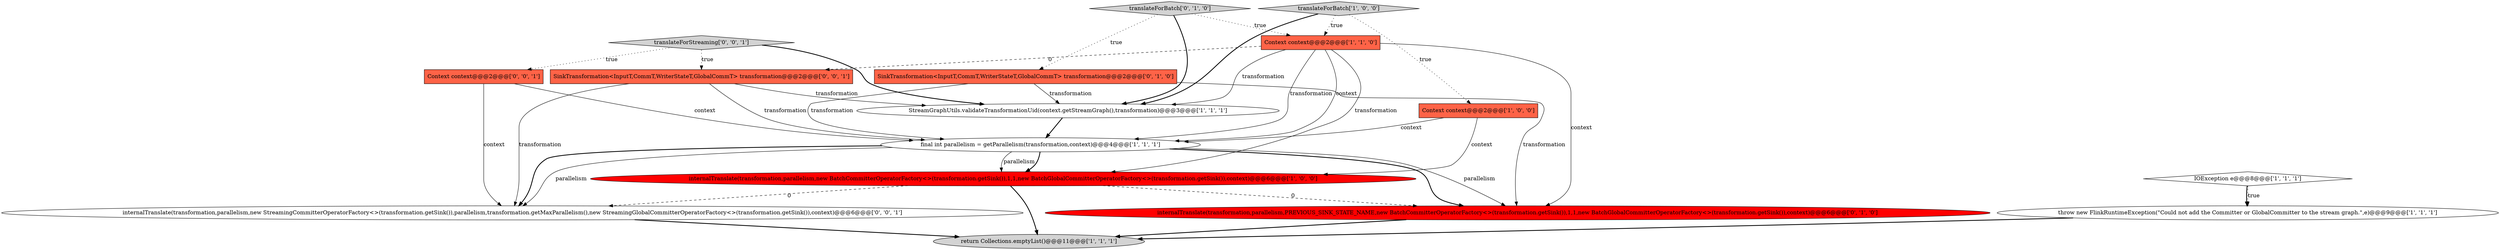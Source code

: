 digraph {
12 [style = filled, label = "Context context@@@2@@@['0', '0', '1']", fillcolor = tomato, shape = box image = "AAA0AAABBB3BBB"];
6 [style = filled, label = "translateForBatch['1', '0', '0']", fillcolor = lightgray, shape = diamond image = "AAA0AAABBB1BBB"];
1 [style = filled, label = "return Collections.emptyList()@@@11@@@['1', '1', '1']", fillcolor = lightgray, shape = ellipse image = "AAA0AAABBB1BBB"];
15 [style = filled, label = "SinkTransformation<InputT,CommT,WriterStateT,GlobalCommT> transformation@@@2@@@['0', '0', '1']", fillcolor = tomato, shape = box image = "AAA0AAABBB3BBB"];
13 [style = filled, label = "translateForStreaming['0', '0', '1']", fillcolor = lightgray, shape = diamond image = "AAA0AAABBB3BBB"];
2 [style = filled, label = "Context context@@@2@@@['1', '0', '0']", fillcolor = tomato, shape = box image = "AAA0AAABBB1BBB"];
5 [style = filled, label = "StreamGraphUtils.validateTransformationUid(context.getStreamGraph(),transformation)@@@3@@@['1', '1', '1']", fillcolor = white, shape = ellipse image = "AAA0AAABBB1BBB"];
10 [style = filled, label = "internalTranslate(transformation,parallelism,PREVIOUS_SINK_STATE_NAME,new BatchCommitterOperatorFactory<>(transformation.getSink()),1,1,new BatchGlobalCommitterOperatorFactory<>(transformation.getSink()),context)@@@6@@@['0', '1', '0']", fillcolor = red, shape = ellipse image = "AAA1AAABBB2BBB"];
9 [style = filled, label = "SinkTransformation<InputT,CommT,WriterStateT,GlobalCommT> transformation@@@2@@@['0', '1', '0']", fillcolor = tomato, shape = box image = "AAA0AAABBB2BBB"];
0 [style = filled, label = "IOException e@@@8@@@['1', '1', '1']", fillcolor = white, shape = diamond image = "AAA0AAABBB1BBB"];
7 [style = filled, label = "Context context@@@2@@@['1', '1', '0']", fillcolor = tomato, shape = box image = "AAA0AAABBB1BBB"];
11 [style = filled, label = "translateForBatch['0', '1', '0']", fillcolor = lightgray, shape = diamond image = "AAA0AAABBB2BBB"];
8 [style = filled, label = "internalTranslate(transformation,parallelism,new BatchCommitterOperatorFactory<>(transformation.getSink()),1,1,new BatchGlobalCommitterOperatorFactory<>(transformation.getSink()),context)@@@6@@@['1', '0', '0']", fillcolor = red, shape = ellipse image = "AAA1AAABBB1BBB"];
3 [style = filled, label = "throw new FlinkRuntimeException(\"Could not add the Committer or GlobalCommitter to the stream graph.\",e)@@@9@@@['1', '1', '1']", fillcolor = white, shape = ellipse image = "AAA0AAABBB1BBB"];
4 [style = filled, label = "final int parallelism = getParallelism(transformation,context)@@@4@@@['1', '1', '1']", fillcolor = white, shape = ellipse image = "AAA0AAABBB1BBB"];
14 [style = filled, label = "internalTranslate(transformation,parallelism,new StreamingCommitterOperatorFactory<>(transformation.getSink()),parallelism,transformation.getMaxParallelism(),new StreamingGlobalCommitterOperatorFactory<>(transformation.getSink()),context)@@@6@@@['0', '0', '1']", fillcolor = white, shape = ellipse image = "AAA0AAABBB3BBB"];
0->3 [style = bold, label=""];
2->8 [style = solid, label="context"];
4->10 [style = bold, label=""];
11->7 [style = dotted, label="true"];
4->8 [style = solid, label="parallelism"];
4->14 [style = bold, label=""];
8->10 [style = dashed, label="0"];
4->10 [style = solid, label="parallelism"];
3->1 [style = bold, label=""];
13->12 [style = dotted, label="true"];
7->4 [style = solid, label="context"];
9->10 [style = solid, label="transformation"];
12->4 [style = solid, label="context"];
11->9 [style = dotted, label="true"];
7->4 [style = solid, label="transformation"];
8->14 [style = dashed, label="0"];
7->10 [style = solid, label="context"];
14->1 [style = bold, label=""];
15->5 [style = solid, label="transformation"];
8->1 [style = bold, label=""];
6->5 [style = bold, label=""];
11->5 [style = bold, label=""];
6->2 [style = dotted, label="true"];
2->4 [style = solid, label="context"];
5->4 [style = bold, label=""];
13->5 [style = bold, label=""];
6->7 [style = dotted, label="true"];
7->15 [style = dashed, label="0"];
4->8 [style = bold, label=""];
9->4 [style = solid, label="transformation"];
12->14 [style = solid, label="context"];
7->5 [style = solid, label="transformation"];
13->15 [style = dotted, label="true"];
0->3 [style = dotted, label="true"];
9->5 [style = solid, label="transformation"];
15->4 [style = solid, label="transformation"];
7->8 [style = solid, label="transformation"];
4->14 [style = solid, label="parallelism"];
10->1 [style = bold, label=""];
15->14 [style = solid, label="transformation"];
}

